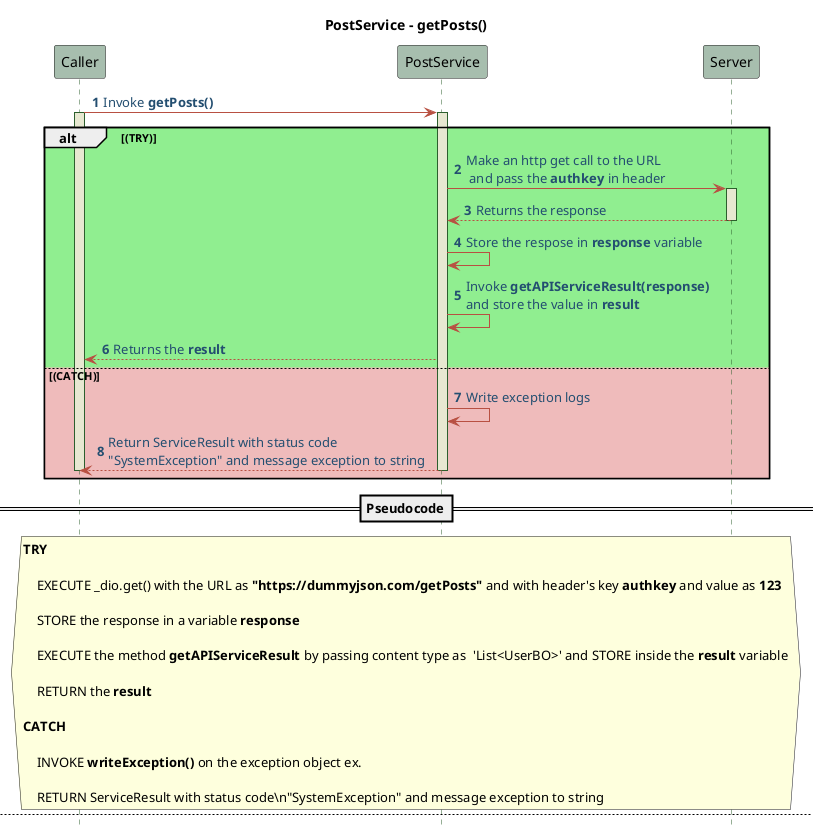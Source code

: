 @startuml PostService-Sequence-Pseudo

!define POSITIVERESPONSE 90EE90
!define NEGATIVEERESPONSE EFBBBB
!define NUETRALRESPONSE F2DC79

skinparam sequence{
    ParticipantBackgroundColor #A7BEAE
    LifeLineBackgroundColor #E7E8D1
    LifeLineBorderColor #2C5F2D
    ActorBackgroundColor #FC766AFF
    ActorBorderColor #FC766AFF
    ArrowColor #B85042
    ArrowFontColor #234E70
}

title   **PostService - getPosts()**
autonumber 1
hide footbox
Caller -> PostService: Invoke **getPosts()**
activate Caller
activate PostService
alt #POSITIVERESPONSE (TRY)
    PostService -> Server : Make an http get call to the URL \n and pass the **authkey** in header
    activate Server
    Server --> PostService : Returns the response
    deactivate Server
    PostService -> PostService : Store the respose in **response** variable
    PostService -> PostService : Invoke **getAPIServiceResult(response)**\nand store the value in **result**
    PostService --> Caller : Returns the **result**
else #NEGATIVEERESPONSE (CATCH)
    PostService -> PostService : Write exception logs
    PostService --> Caller: Return ServiceResult with status code\n"SystemException" and message exception to string
    deactivate PostService
    deactivate Caller
end
==Pseudocode==
hnote across
**TRY**

    EXECUTE _dio.get() with the URL as **"https://dummyjson.com/getPosts"** and with header's key **authkey** and value as **123**

    STORE the response in a variable **response**

    EXECUTE the method **getAPIServiceResult** by passing content type as  'List<UserBO>' and STORE inside the **result** variable

    RETURN the **result**

**CATCH**

    INVOKE **writeException()** on the exception object ex.
        
    RETURN ServiceResult with status code\n"SystemException" and message exception to string
end note

newpage **PostService - createPost()**
!define POSITIVERESPONSE 90EE90
!define NEGATIVEERESPONSE EFBBBB
!define NUETRALRESPONSE F2DC79

skinparam sequence{
    ParticipantBackgroundColor #A7BEAE
    LifeLineBackgroundColor #E7E8D1
    LifeLineBorderColor #2C5F2D
    ActorBackgroundColor #FC766AFF
    ActorBorderColor #FC766AFF
    ArrowColor #B85042
    ArrowFontColor #234E70
}

autonumber 1
hide footbox
Caller -> PostService: Invoke **createPost(Post: PostBO)**
activate Caller
activate PostService
alt #POSITIVERESPONSE (TRY)
    PostService -> Server : Make an http post call to the URL \n and pass the **authkey** in header
    activate Server
    Server --> PostService : Returns the response
    deactivate Server
    PostService -> PostService : Store the respose in **response** variable
    PostService -> PostService : Invoke **getAPIServiceResult(response)**\nand store the value in **result**
    PostService --> Caller : Returns the **result**
else #NEGATIVEERESPONSE CATCH
    PostService -> PostService : write Exception logs
    PostService --> Caller: Return ServiceResult with status code\n"SystemException" and message exception to string
    deactivate PostService
    deactivate Caller
end

==Pseudocode==
hnote across
**TRY**
    EXECUTE _dio.post() with the URL as **"https://dummyjson.com/createPost"** and with header's key **authkey** and value as **456**

    STORE the response in a variable **response**

    EXECUTE the method **getAPIServiceResult** by passing content type as  'List<UserBO>' and STORE inside the **result** variable

    Returns the **result**

**CATCH** 
   
    INVOKE **writeException()** on the exception object ex.

    RETURN ServiceResult with status code\n"SystemException" and message exception to string
end note
@enduml